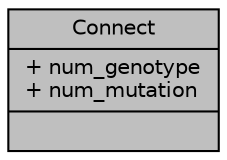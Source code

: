digraph "Connect"
{
  edge [fontname="Helvetica",fontsize="10",labelfontname="Helvetica",labelfontsize="10"];
  node [fontname="Helvetica",fontsize="10",shape=record];
  Node1 [label="{Connect\n|+ num_genotype\l+ num_mutation\l|}",height=0.2,width=0.4,color="black", fillcolor="grey75", style="filled", fontcolor="black"];
}
